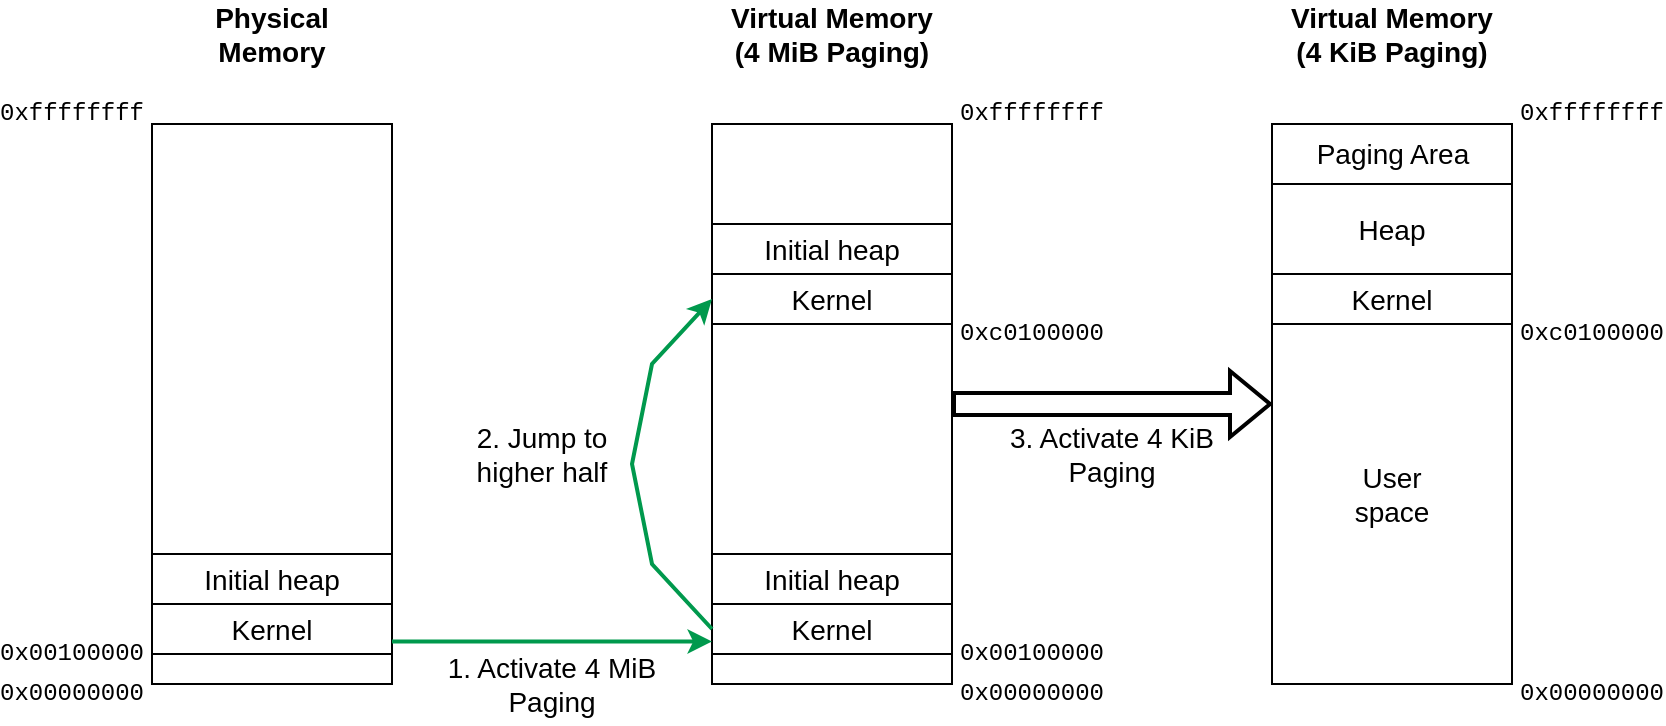 <mxfile version="20.0.4" type="device"><diagram id="Tv945DgTuEiUUd3lcZmP" name="Page-1"><mxGraphModel dx="1422" dy="867" grid="1" gridSize="10" guides="1" tooltips="1" connect="1" arrows="1" fold="1" page="1" pageScale="1" pageWidth="827" pageHeight="1169" math="0" shadow="0"><root><mxCell id="0"/><mxCell id="1" parent="0"/><mxCell id="KgsOFnftWT0z2FCYul5X-2" value="" style="rounded=0;whiteSpace=wrap;html=1;" vertex="1" parent="1"><mxGeometry x="80" y="360" width="120" height="280" as="geometry"/></mxCell><mxCell id="KgsOFnftWT0z2FCYul5X-4" value="0x00000000" style="text;html=1;strokeColor=none;fillColor=none;align=center;verticalAlign=middle;whiteSpace=wrap;rounded=0;fontFamily=Courier New;" vertex="1" parent="1"><mxGeometry x="10" y="630" width="60" height="30" as="geometry"/></mxCell><mxCell id="KgsOFnftWT0z2FCYul5X-5" value="&lt;div&gt;0xffffffff&lt;/div&gt;" style="text;html=1;strokeColor=none;fillColor=none;align=center;verticalAlign=middle;whiteSpace=wrap;rounded=0;fontFamily=Courier New;" vertex="1" parent="1"><mxGeometry x="10" y="340" width="60" height="30" as="geometry"/></mxCell><mxCell id="KgsOFnftWT0z2FCYul5X-6" value="" style="rounded=0;whiteSpace=wrap;html=1;" vertex="1" parent="1"><mxGeometry x="360" y="360" width="120" height="280" as="geometry"/></mxCell><mxCell id="KgsOFnftWT0z2FCYul5X-7" value="0x00000000" style="text;html=1;strokeColor=none;fillColor=none;align=center;verticalAlign=middle;whiteSpace=wrap;rounded=0;fontFamily=Courier New;" vertex="1" parent="1"><mxGeometry x="490" y="630" width="60" height="30" as="geometry"/></mxCell><mxCell id="KgsOFnftWT0z2FCYul5X-8" value="&lt;div&gt;0xffffffff&lt;/div&gt;" style="text;html=1;strokeColor=none;fillColor=none;align=center;verticalAlign=middle;whiteSpace=wrap;rounded=0;fontFamily=Courier New;" vertex="1" parent="1"><mxGeometry x="490" y="340" width="60" height="30" as="geometry"/></mxCell><mxCell id="KgsOFnftWT0z2FCYul5X-9" value="Physical Memory" style="text;html=1;strokeColor=none;fillColor=none;align=center;verticalAlign=middle;whiteSpace=wrap;rounded=0;fontFamily=Helvetica;fontStyle=1;fontSize=14;" vertex="1" parent="1"><mxGeometry x="90" y="300" width="100" height="30" as="geometry"/></mxCell><mxCell id="KgsOFnftWT0z2FCYul5X-10" value="Virtual Memory (4 MiB Paging)" style="text;html=1;strokeColor=none;fillColor=none;align=center;verticalAlign=middle;whiteSpace=wrap;rounded=0;fontFamily=Helvetica;fontStyle=1;fontSize=14;" vertex="1" parent="1"><mxGeometry x="365" y="300" width="110" height="30" as="geometry"/></mxCell><mxCell id="KgsOFnftWT0z2FCYul5X-11" value="&lt;font style=&quot;font-size: 14px;&quot;&gt;Kernel&lt;/font&gt;" style="rounded=0;whiteSpace=wrap;html=1;fontFamily=Helvetica;" vertex="1" parent="1"><mxGeometry x="80" y="600" width="120" height="25" as="geometry"/></mxCell><mxCell id="KgsOFnftWT0z2FCYul5X-12" value="&lt;font style=&quot;font-size: 14px;&quot;&gt;Initial heap&lt;/font&gt;" style="rounded=0;whiteSpace=wrap;html=1;fontFamily=Helvetica;" vertex="1" parent="1"><mxGeometry x="80" y="575" width="120" height="25" as="geometry"/></mxCell><mxCell id="KgsOFnftWT0z2FCYul5X-13" value="Kernel" style="rounded=0;whiteSpace=wrap;html=1;fontFamily=Helvetica;fontSize=14;" vertex="1" parent="1"><mxGeometry x="360" y="600" width="120" height="25" as="geometry"/></mxCell><mxCell id="KgsOFnftWT0z2FCYul5X-14" value="Initial heap" style="rounded=0;whiteSpace=wrap;html=1;fontFamily=Helvetica;fontSize=14;" vertex="1" parent="1"><mxGeometry x="360" y="575" width="120" height="25" as="geometry"/></mxCell><mxCell id="KgsOFnftWT0z2FCYul5X-15" value="0x00100000" style="text;html=1;strokeColor=none;fillColor=none;align=center;verticalAlign=middle;whiteSpace=wrap;rounded=0;fontFamily=Courier New;" vertex="1" parent="1"><mxGeometry x="10" y="610" width="60" height="30" as="geometry"/></mxCell><mxCell id="KgsOFnftWT0z2FCYul5X-18" value="Kernel" style="rounded=0;whiteSpace=wrap;html=1;fontFamily=Helvetica;fontSize=14;" vertex="1" parent="1"><mxGeometry x="360" y="435" width="120" height="25" as="geometry"/></mxCell><mxCell id="KgsOFnftWT0z2FCYul5X-19" value="Initial heap" style="rounded=0;whiteSpace=wrap;html=1;fontFamily=Helvetica;fontSize=14;" vertex="1" parent="1"><mxGeometry x="360" y="410" width="120" height="25" as="geometry"/></mxCell><mxCell id="KgsOFnftWT0z2FCYul5X-20" value="0x00100000" style="text;html=1;strokeColor=none;fillColor=none;align=center;verticalAlign=middle;whiteSpace=wrap;rounded=0;fontFamily=Courier New;" vertex="1" parent="1"><mxGeometry x="490" y="610" width="60" height="30" as="geometry"/></mxCell><mxCell id="KgsOFnftWT0z2FCYul5X-21" value="0xc0100000" style="text;html=1;strokeColor=none;fillColor=none;align=center;verticalAlign=middle;whiteSpace=wrap;rounded=0;fontFamily=Courier New;" vertex="1" parent="1"><mxGeometry x="490" y="450" width="60" height="30" as="geometry"/></mxCell><mxCell id="KgsOFnftWT0z2FCYul5X-22" value="" style="endArrow=classic;html=1;rounded=0;fontFamily=Helvetica;exitX=1;exitY=0.75;exitDx=0;exitDy=0;entryX=0;entryY=0.75;entryDx=0;entryDy=0;fillColor=#d5e8d4;strokeColor=#00994D;strokeWidth=2;" edge="1" parent="1" source="KgsOFnftWT0z2FCYul5X-11" target="KgsOFnftWT0z2FCYul5X-13"><mxGeometry width="50" height="50" relative="1" as="geometry"><mxPoint x="270" y="480" as="sourcePoint"/><mxPoint x="320" y="430" as="targetPoint"/></mxGeometry></mxCell><mxCell id="KgsOFnftWT0z2FCYul5X-23" value="1. Activate 4 MiB Paging" style="text;html=1;strokeColor=none;fillColor=none;align=center;verticalAlign=middle;whiteSpace=wrap;rounded=0;fontFamily=Helvetica;fontSize=14;" vertex="1" parent="1"><mxGeometry x="210" y="625" width="140" height="30" as="geometry"/></mxCell><mxCell id="KgsOFnftWT0z2FCYul5X-24" value="" style="endArrow=classic;html=1;rounded=0;fontFamily=Helvetica;strokeColor=#00994D;exitX=0;exitY=0.5;exitDx=0;exitDy=0;entryX=0;entryY=0.5;entryDx=0;entryDy=0;strokeWidth=2;" edge="1" parent="1" source="KgsOFnftWT0z2FCYul5X-13" target="KgsOFnftWT0z2FCYul5X-18"><mxGeometry width="50" height="50" relative="1" as="geometry"><mxPoint x="310" y="590" as="sourcePoint"/><mxPoint x="320" y="430" as="targetPoint"/><Array as="points"><mxPoint x="330" y="580"/><mxPoint x="320" y="530"/><mxPoint x="330" y="480"/></Array></mxGeometry></mxCell><mxCell id="KgsOFnftWT0z2FCYul5X-25" value="2. Jump to higher half" style="text;html=1;strokeColor=none;fillColor=none;align=center;verticalAlign=middle;whiteSpace=wrap;rounded=0;fontFamily=Helvetica;fontSize=14;" vertex="1" parent="1"><mxGeometry x="230" y="510" width="90" height="30" as="geometry"/></mxCell><mxCell id="KgsOFnftWT0z2FCYul5X-26" value="" style="rounded=0;whiteSpace=wrap;html=1;" vertex="1" parent="1"><mxGeometry x="640" y="360" width="120" height="280" as="geometry"/></mxCell><mxCell id="KgsOFnftWT0z2FCYul5X-27" value="0x00000000" style="text;html=1;strokeColor=none;fillColor=none;align=center;verticalAlign=middle;whiteSpace=wrap;rounded=0;fontFamily=Courier New;" vertex="1" parent="1"><mxGeometry x="770" y="630" width="60" height="30" as="geometry"/></mxCell><mxCell id="KgsOFnftWT0z2FCYul5X-28" value="&lt;div&gt;0xffffffff&lt;/div&gt;" style="text;html=1;strokeColor=none;fillColor=none;align=center;verticalAlign=middle;whiteSpace=wrap;rounded=0;fontFamily=Courier New;" vertex="1" parent="1"><mxGeometry x="770" y="340" width="60" height="30" as="geometry"/></mxCell><mxCell id="KgsOFnftWT0z2FCYul5X-29" value="Virtual Memory (4 KiB Paging)" style="text;html=1;strokeColor=none;fillColor=none;align=center;verticalAlign=middle;whiteSpace=wrap;rounded=0;fontFamily=Helvetica;fontStyle=1;fontSize=14;" vertex="1" parent="1"><mxGeometry x="645" y="300" width="110" height="30" as="geometry"/></mxCell><mxCell id="KgsOFnftWT0z2FCYul5X-32" value="Kernel" style="rounded=0;whiteSpace=wrap;html=1;fontFamily=Helvetica;fontSize=14;" vertex="1" parent="1"><mxGeometry x="640" y="435" width="120" height="25" as="geometry"/></mxCell><mxCell id="KgsOFnftWT0z2FCYul5X-33" value="Heap" style="rounded=0;whiteSpace=wrap;html=1;fontFamily=Helvetica;fontSize=14;" vertex="1" parent="1"><mxGeometry x="640" y="390" width="120" height="45" as="geometry"/></mxCell><mxCell id="KgsOFnftWT0z2FCYul5X-35" value="0xc0100000" style="text;html=1;strokeColor=none;fillColor=none;align=center;verticalAlign=middle;whiteSpace=wrap;rounded=0;fontFamily=Courier New;" vertex="1" parent="1"><mxGeometry x="770" y="450" width="60" height="30" as="geometry"/></mxCell><mxCell id="KgsOFnftWT0z2FCYul5X-36" value="" style="shape=flexArrow;endArrow=classic;html=1;rounded=0;fontFamily=Helvetica;strokeColor=#000000;exitX=1;exitY=0.5;exitDx=0;exitDy=0;entryX=0;entryY=0.5;entryDx=0;entryDy=0;fontStyle=0;strokeWidth=2;" edge="1" parent="1" source="KgsOFnftWT0z2FCYul5X-6" target="KgsOFnftWT0z2FCYul5X-26"><mxGeometry width="50" height="50" relative="1" as="geometry"><mxPoint x="390" y="480" as="sourcePoint"/><mxPoint x="440" y="430" as="targetPoint"/></mxGeometry></mxCell><mxCell id="KgsOFnftWT0z2FCYul5X-37" value="3. Activate 4 KiB Paging" style="text;html=1;strokeColor=none;fillColor=none;align=center;verticalAlign=middle;whiteSpace=wrap;rounded=0;fontFamily=Helvetica;fontSize=14;" vertex="1" parent="1"><mxGeometry x="490" y="510" width="140" height="30" as="geometry"/></mxCell><mxCell id="KgsOFnftWT0z2FCYul5X-39" value="Paging Area" style="text;html=1;strokeColor=none;fillColor=none;align=center;verticalAlign=middle;whiteSpace=wrap;rounded=0;fontFamily=Helvetica;fontSize=14;" vertex="1" parent="1"><mxGeometry x="657.5" y="360" width="85" height="30" as="geometry"/></mxCell><mxCell id="KgsOFnftWT0z2FCYul5X-40" value="User space" style="text;html=1;strokeColor=none;fillColor=none;align=center;verticalAlign=middle;whiteSpace=wrap;rounded=0;fontFamily=Helvetica;fontSize=14;" vertex="1" parent="1"><mxGeometry x="665" y="530" width="70" height="30" as="geometry"/></mxCell></root></mxGraphModel></diagram></mxfile>
